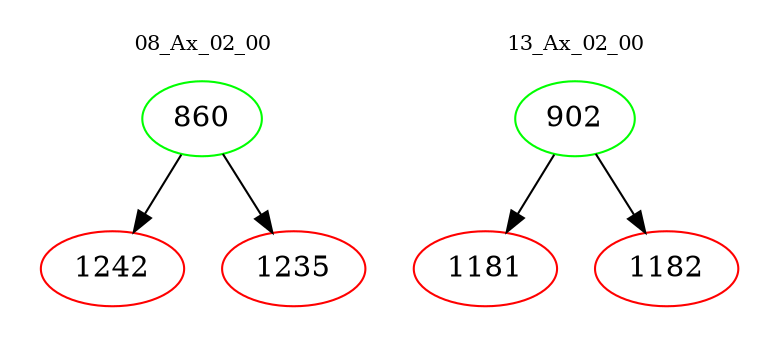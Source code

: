 digraph{
subgraph cluster_0 {
color = white
label = "08_Ax_02_00";
fontsize=10;
T0_860 [label="860", color="green"]
T0_860 -> T0_1242 [color="black"]
T0_1242 [label="1242", color="red"]
T0_860 -> T0_1235 [color="black"]
T0_1235 [label="1235", color="red"]
}
subgraph cluster_1 {
color = white
label = "13_Ax_02_00";
fontsize=10;
T1_902 [label="902", color="green"]
T1_902 -> T1_1181 [color="black"]
T1_1181 [label="1181", color="red"]
T1_902 -> T1_1182 [color="black"]
T1_1182 [label="1182", color="red"]
}
}
